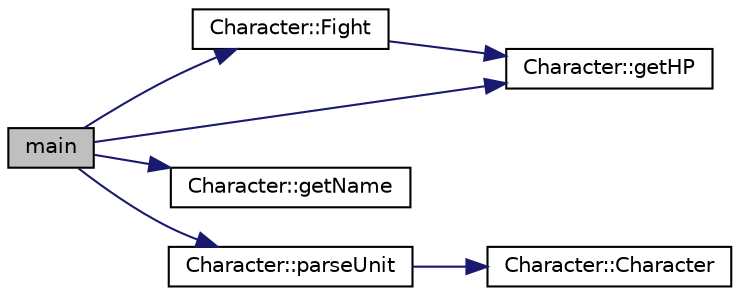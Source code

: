 digraph "main"
{
 // LATEX_PDF_SIZE
  edge [fontname="Helvetica",fontsize="10",labelfontname="Helvetica",labelfontsize="10"];
  node [fontname="Helvetica",fontsize="10",shape=record];
  rankdir="LR";
  Node1 [label="main",height=0.2,width=0.4,color="black", fillcolor="grey75", style="filled", fontcolor="black",tooltip=" "];
  Node1 -> Node2 [color="midnightblue",fontsize="10",style="solid",fontname="Helvetica"];
  Node2 [label="Character::Fight",height=0.2,width=0.4,color="black", fillcolor="white", style="filled",URL="$class_character.html#a281ed7b7f997af3c9d773c80c6f58513",tooltip=" "];
  Node2 -> Node3 [color="midnightblue",fontsize="10",style="solid",fontname="Helvetica"];
  Node3 [label="Character::getHP",height=0.2,width=0.4,color="black", fillcolor="white", style="filled",URL="$class_character.html#ab1f54566f8b68a8f8c5436b255050e50",tooltip=" "];
  Node1 -> Node3 [color="midnightblue",fontsize="10",style="solid",fontname="Helvetica"];
  Node1 -> Node4 [color="midnightblue",fontsize="10",style="solid",fontname="Helvetica"];
  Node4 [label="Character::getName",height=0.2,width=0.4,color="black", fillcolor="white", style="filled",URL="$class_character.html#a1ab1d31d7776d21a0315434acc61b342",tooltip=" "];
  Node1 -> Node5 [color="midnightblue",fontsize="10",style="solid",fontname="Helvetica"];
  Node5 [label="Character::parseUnit",height=0.2,width=0.4,color="black", fillcolor="white", style="filled",URL="$class_character.html#aea1b46f5cc8b94282555593335dab181",tooltip=" "];
  Node5 -> Node6 [color="midnightblue",fontsize="10",style="solid",fontname="Helvetica"];
  Node6 [label="Character::Character",height=0.2,width=0.4,color="black", fillcolor="white", style="filled",URL="$class_character.html#a2fa16f7b6c94fc7f7eb97e0e60dbc965",tooltip=" "];
}
